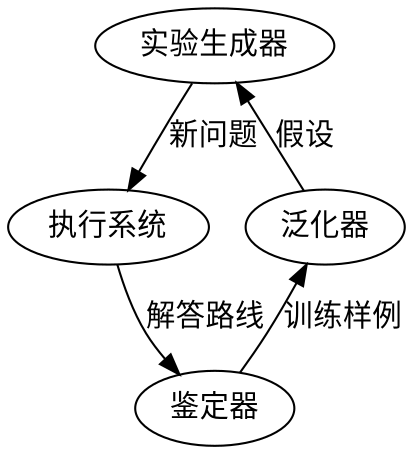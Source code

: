 digraph G{
    实验生成器 -> 执行系统[label="新问题"];
    实验生成器 -> 泛化器 [label="假设" dir="back"];
    执行系统 -> 鉴定器[label="解答路线"];
    泛化器 -> 鉴定器 [ label="训练样例" dir="back"];
}
